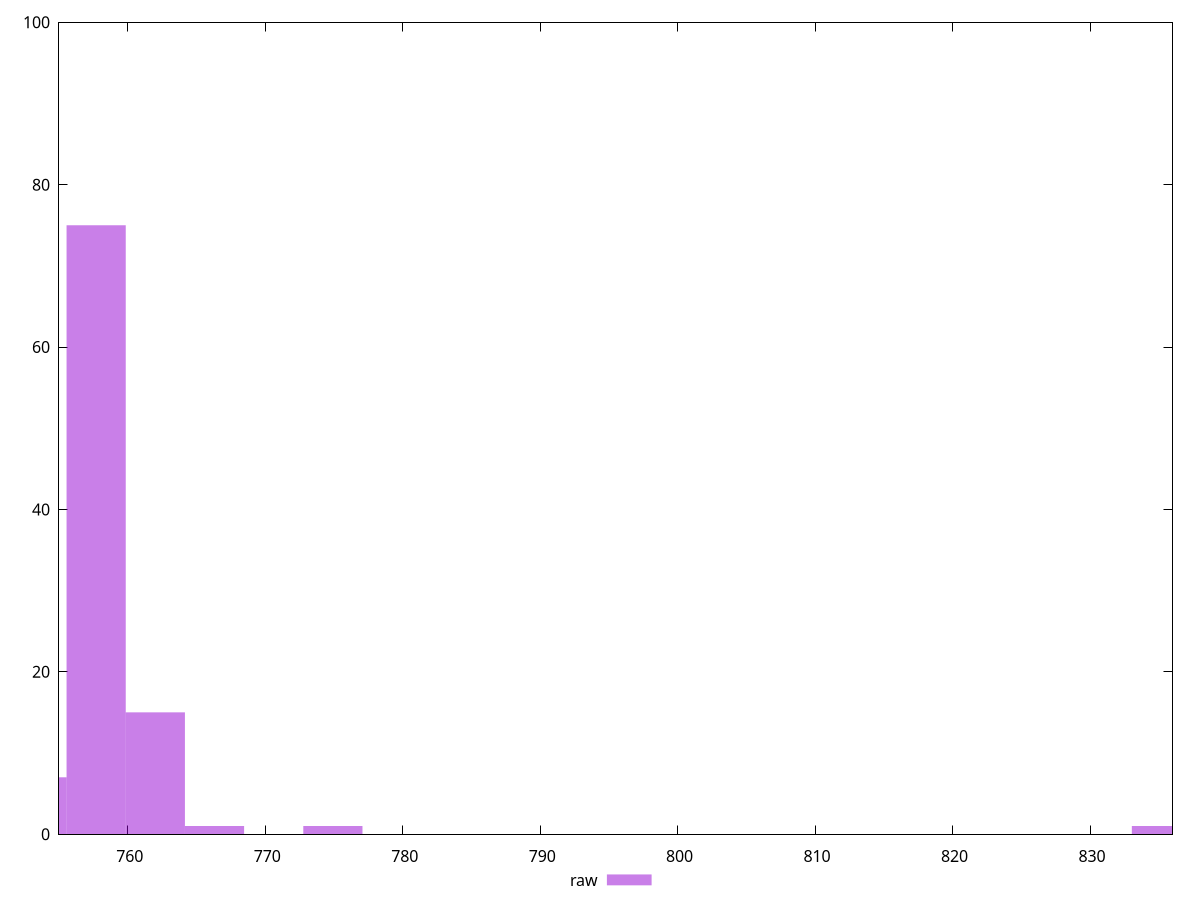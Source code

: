reset

$raw <<EOF
835.1948669203192 1
762.0076878602913 15
757.7025596802896 75
774.9230724002962 1
753.3974315002879 7
766.3128160402929 1
EOF

set key outside below
set boxwidth 4.305128180001645
set xrange [755:836]
set yrange [0:100]
set trange [0:100]
set style fill transparent solid 0.5 noborder
set terminal svg size 640, 490 enhanced background rgb 'white'
set output "report_00026_2021-02-22T21:38:55.199Z/uses-rel-preload/samples/pages+cached+noadtech+nomedia/raw/histogram.svg"

plot $raw title "raw" with boxes

reset
